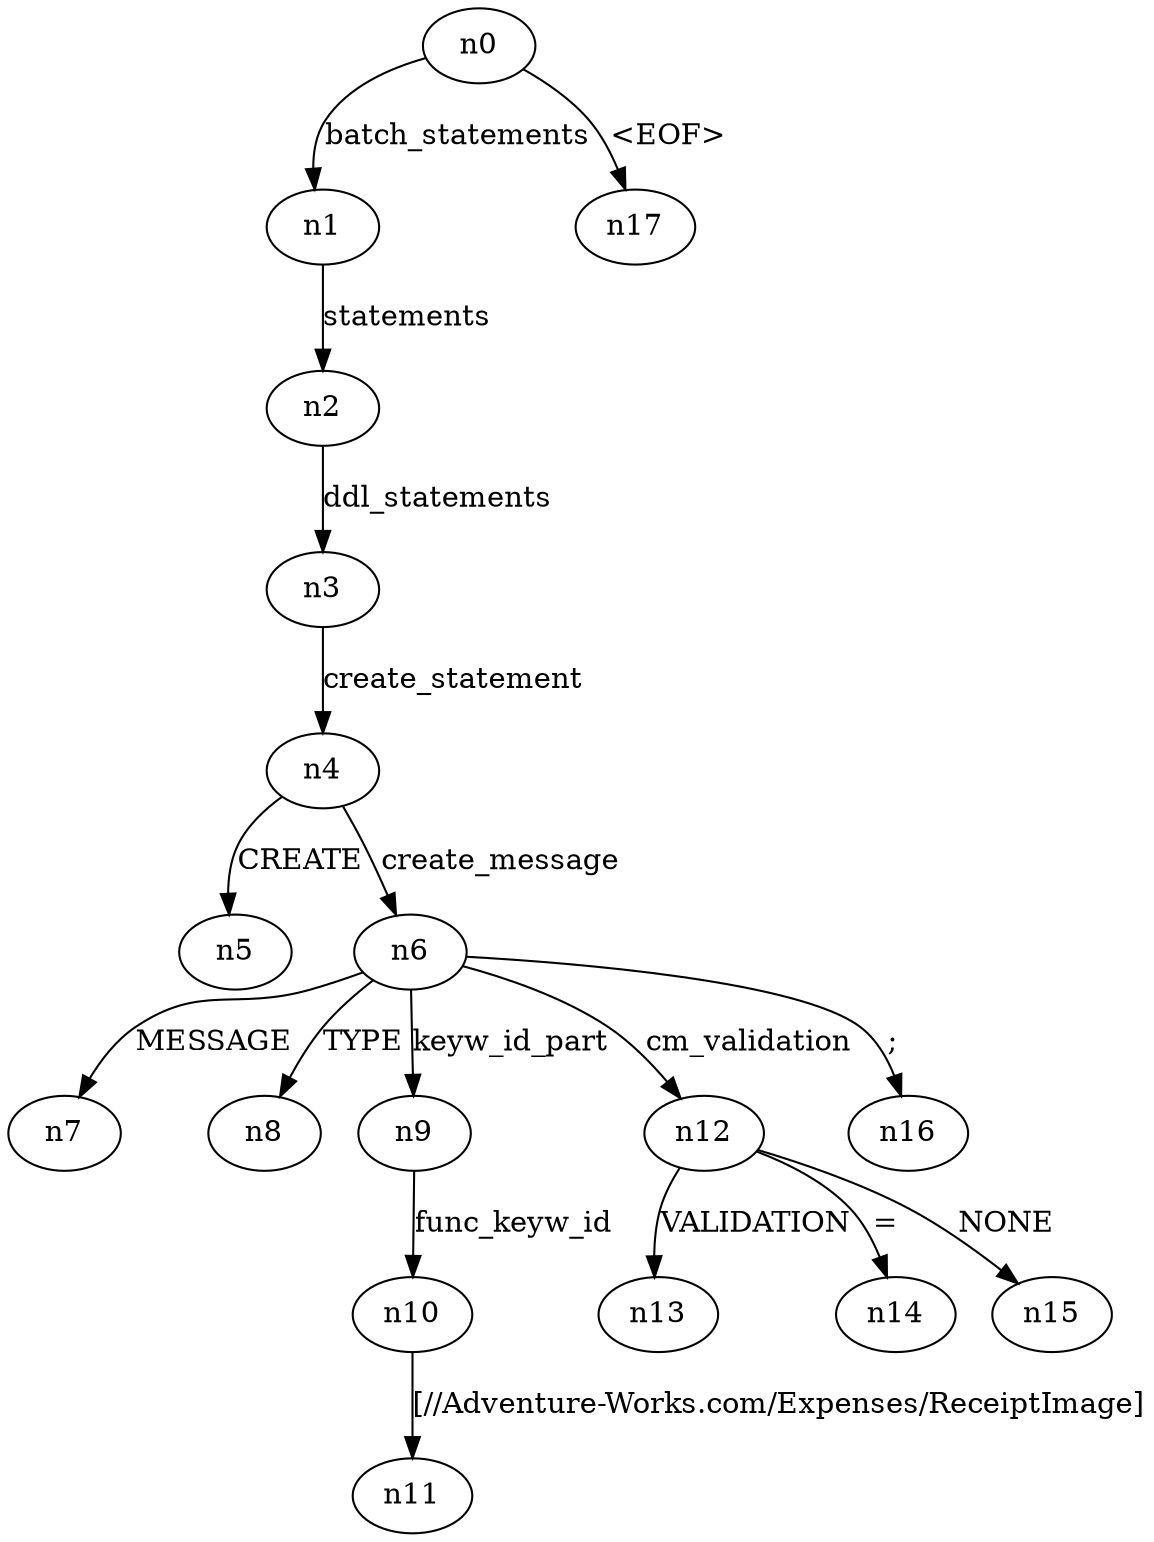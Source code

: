 digraph ParseTree {
  n0 -> n1 [label="batch_statements"];
  n1 -> n2 [label="statements"];
  n2 -> n3 [label="ddl_statements"];
  n3 -> n4 [label="create_statement"];
  n4 -> n5 [label="CREATE"];
  n4 -> n6 [label="create_message"];
  n6 -> n7 [label="MESSAGE"];
  n6 -> n8 [label="TYPE"];
  n6 -> n9 [label="keyw_id_part"];
  n9 -> n10 [label="func_keyw_id"];
  n10 -> n11 [label="[//Adventure-Works.com/Expenses/ReceiptImage]"];
  n6 -> n12 [label="cm_validation"];
  n12 -> n13 [label="VALIDATION"];
  n12 -> n14 [label="="];
  n12 -> n15 [label="NONE"];
  n6 -> n16 [label=";"];
  n0 -> n17 [label="<EOF>"];
}